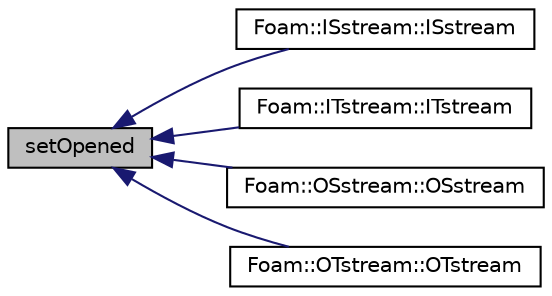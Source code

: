 digraph "setOpened"
{
  bgcolor="transparent";
  edge [fontname="Helvetica",fontsize="10",labelfontname="Helvetica",labelfontsize="10"];
  node [fontname="Helvetica",fontsize="10",shape=record];
  rankdir="LR";
  Node1 [label="setOpened",height=0.2,width=0.4,color="black", fillcolor="grey75", style="filled" fontcolor="black"];
  Node1 -> Node2 [dir="back",color="midnightblue",fontsize="10",style="solid",fontname="Helvetica"];
  Node2 [label="Foam::ISstream::ISstream",height=0.2,width=0.4,color="black",URL="$classFoam_1_1ISstream.html#a62031dd6ca486b5026862ad240aef272",tooltip="Construct as wrapper around std::istream. "];
  Node1 -> Node3 [dir="back",color="midnightblue",fontsize="10",style="solid",fontname="Helvetica"];
  Node3 [label="Foam::ITstream::ITstream",height=0.2,width=0.4,color="black",URL="$classFoam_1_1ITstream.html#aa2ee5d29179a98eb58b6bd9cac214043",tooltip="Construct from components. "];
  Node1 -> Node4 [dir="back",color="midnightblue",fontsize="10",style="solid",fontname="Helvetica"];
  Node4 [label="Foam::OSstream::OSstream",height=0.2,width=0.4,color="black",URL="$classFoam_1_1OSstream.html#a04b2378a124c9104797120afae3261c8",tooltip="Construct as wrapper around std::ostream and set stream status. "];
  Node1 -> Node5 [dir="back",color="midnightblue",fontsize="10",style="solid",fontname="Helvetica"];
  Node5 [label="Foam::OTstream::OTstream",height=0.2,width=0.4,color="black",URL="$classFoam_1_1OTstream.html#acbb1e968e8e4b2ef357b55d89e7c6da6",tooltip="Construct and set stream status. "];
}
